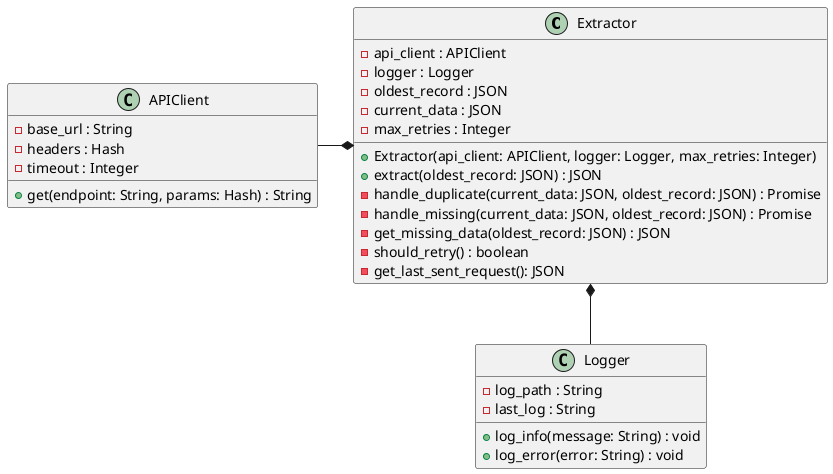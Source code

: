 @startuml
class Extractor {
  - api_client : APIClient
  - logger : Logger
  - oldest_record : JSON
  - current_data : JSON
  - max_retries : Integer
  + Extractor(api_client: APIClient, logger: Logger, max_retries: Integer)
  + extract(oldest_record: JSON) : JSON
  - handle_duplicate(current_data: JSON, oldest_record: JSON) : Promise
  - handle_missing(current_data: JSON, oldest_record: JSON) : Promise
  - get_missing_data(oldest_record: JSON) : JSON
  - should_retry() : boolean
  - get_last_sent_request(): JSON
}

class APIClient {
  - base_url : String
  - headers : Hash
  - timeout : Integer
  + get(endpoint: String, params: Hash) : String
}

class Logger {
  - log_path : String
  - last_log : String
  + log_info(message: String) : void
  + log_error(error: String) : void
}

Logger -up-*  Extractor
APIClient -right-*  Extractor

@enduml

